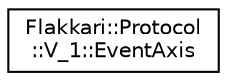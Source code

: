 digraph "Graphical Class Hierarchy"
{
 // LATEX_PDF_SIZE
  edge [fontname="Helvetica",fontsize="10",labelfontname="Helvetica",labelfontsize="10"];
  node [fontname="Helvetica",fontsize="10",shape=record];
  rankdir="LR";
  Node0 [label="Flakkari::Protocol\l::V_1::EventAxis",height=0.2,width=0.4,color="black", fillcolor="white", style="filled",URL="$d3/de1/structFlakkari_1_1Protocol_1_1V__1_1_1EventAxis.html",tooltip=" "];
}
